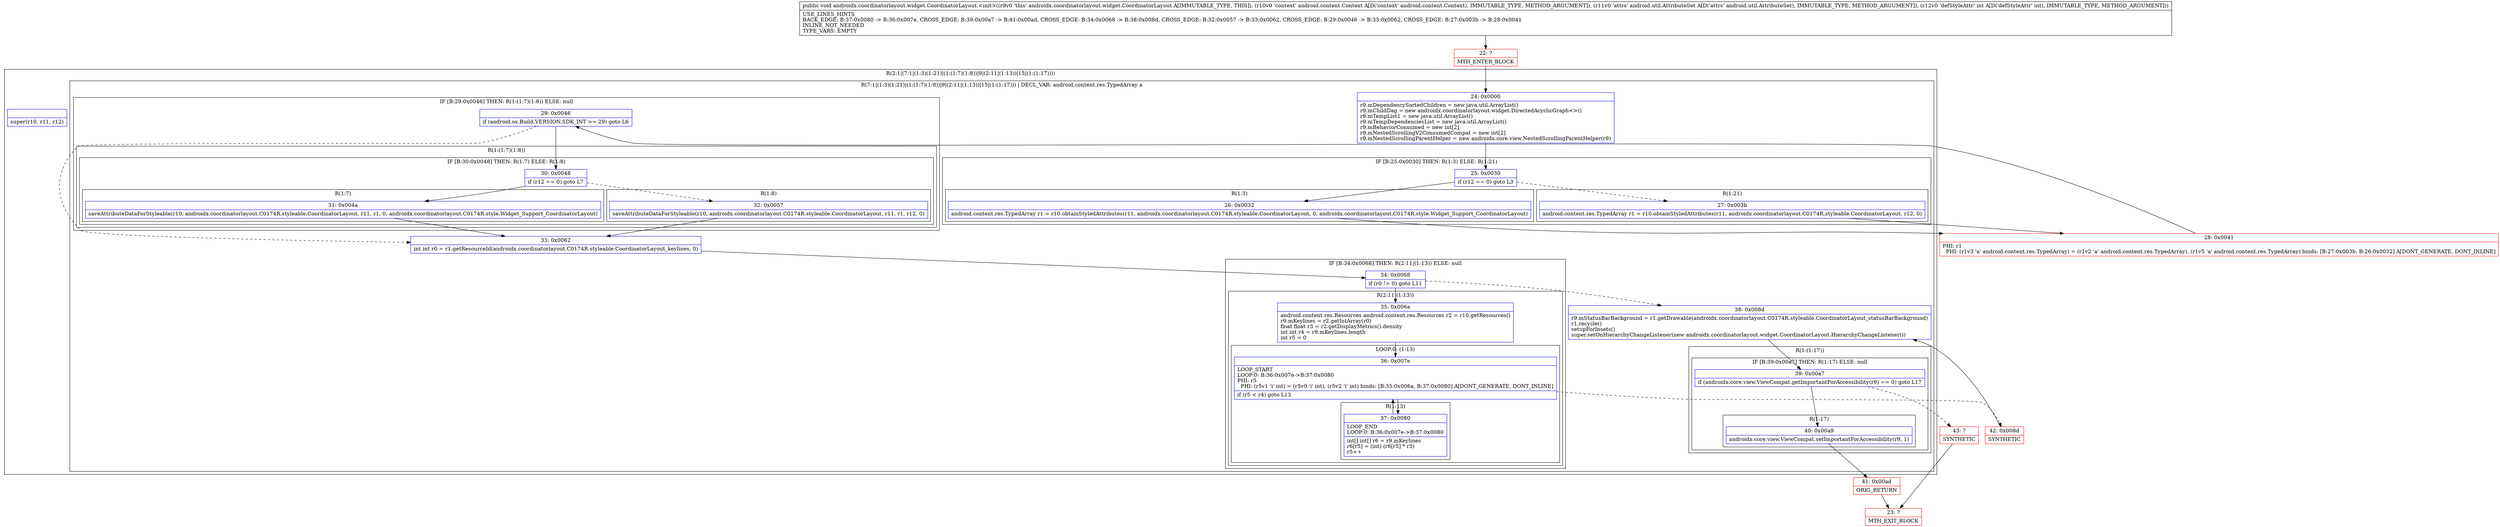 digraph "CFG forandroidx.coordinatorlayout.widget.CoordinatorLayout.\<init\>(Landroid\/content\/Context;Landroid\/util\/AttributeSet;I)V" {
subgraph cluster_Region_1065425716 {
label = "R(2:1|(7:1|(1:3)(1:21)|(1:(1:7)(1:8))|9|(2:11|(1:13))|15|(1:(1:17))))";
node [shape=record,color=blue];
Node_InsnContainer_1364410205 [shape=record,label="{|super(r10, r11, r12)\l}"];
subgraph cluster_Region_1534267914 {
label = "R(7:1|(1:3)(1:21)|(1:(1:7)(1:8))|9|(2:11|(1:13))|15|(1:(1:17))) | DECL_VAR: android.content.res.TypedArray a\l";
node [shape=record,color=blue];
Node_24 [shape=record,label="{24\:\ 0x0000|r9.mDependencySortedChildren = new java.util.ArrayList()\lr9.mChildDag = new androidx.coordinatorlayout.widget.DirectedAcyclicGraph\<\>()\lr9.mTempList1 = new java.util.ArrayList()\lr9.mTempDependenciesList = new java.util.ArrayList()\lr9.mBehaviorConsumed = new int[2]\lr9.mNestedScrollingV2ConsumedCompat = new int[2]\lr9.mNestedScrollingParentHelper = new androidx.core.view.NestedScrollingParentHelper(r9)\l}"];
subgraph cluster_IfRegion_1415371819 {
label = "IF [B:25:0x0030] THEN: R(1:3) ELSE: R(1:21)";
node [shape=record,color=blue];
Node_25 [shape=record,label="{25\:\ 0x0030|if (r12 == 0) goto L3\l}"];
subgraph cluster_Region_1628416730 {
label = "R(1:3)";
node [shape=record,color=blue];
Node_26 [shape=record,label="{26\:\ 0x0032|android.content.res.TypedArray r1 = r10.obtainStyledAttributes(r11, androidx.coordinatorlayout.C0174R.styleable.CoordinatorLayout, 0, androidx.coordinatorlayout.C0174R.style.Widget_Support_CoordinatorLayout)\l}"];
}
subgraph cluster_Region_1007466095 {
label = "R(1:21)";
node [shape=record,color=blue];
Node_27 [shape=record,label="{27\:\ 0x003b|android.content.res.TypedArray r1 = r10.obtainStyledAttributes(r11, androidx.coordinatorlayout.C0174R.styleable.CoordinatorLayout, r12, 0)\l}"];
}
}
subgraph cluster_IfRegion_1608559025 {
label = "IF [B:29:0x0046] THEN: R(1:(1:7)(1:8)) ELSE: null";
node [shape=record,color=blue];
Node_29 [shape=record,label="{29\:\ 0x0046|if (android.os.Build.VERSION.SDK_INT \>= 29) goto L6\l}"];
subgraph cluster_Region_1745830338 {
label = "R(1:(1:7)(1:8))";
node [shape=record,color=blue];
subgraph cluster_IfRegion_552477257 {
label = "IF [B:30:0x0048] THEN: R(1:7) ELSE: R(1:8)";
node [shape=record,color=blue];
Node_30 [shape=record,label="{30\:\ 0x0048|if (r12 == 0) goto L7\l}"];
subgraph cluster_Region_308350971 {
label = "R(1:7)";
node [shape=record,color=blue];
Node_31 [shape=record,label="{31\:\ 0x004a|saveAttributeDataForStyleable(r10, androidx.coordinatorlayout.C0174R.styleable.CoordinatorLayout, r11, r1, 0, androidx.coordinatorlayout.C0174R.style.Widget_Support_CoordinatorLayout)\l}"];
}
subgraph cluster_Region_1217827111 {
label = "R(1:8)";
node [shape=record,color=blue];
Node_32 [shape=record,label="{32\:\ 0x0057|saveAttributeDataForStyleable(r10, androidx.coordinatorlayout.C0174R.styleable.CoordinatorLayout, r11, r1, r12, 0)\l}"];
}
}
}
}
Node_33 [shape=record,label="{33\:\ 0x0062|int int r0 = r1.getResourceId(androidx.coordinatorlayout.C0174R.styleable.CoordinatorLayout_keylines, 0)\l}"];
subgraph cluster_IfRegion_1472107578 {
label = "IF [B:34:0x0068] THEN: R(2:11|(1:13)) ELSE: null";
node [shape=record,color=blue];
Node_34 [shape=record,label="{34\:\ 0x0068|if (r0 != 0) goto L11\l}"];
subgraph cluster_Region_249102188 {
label = "R(2:11|(1:13))";
node [shape=record,color=blue];
Node_35 [shape=record,label="{35\:\ 0x006a|android.content.res.Resources android.content.res.Resources r2 = r10.getResources()\lr9.mKeylines = r2.getIntArray(r0)\lfloat float r3 = r2.getDisplayMetrics().density\lint int r4 = r9.mKeylines.length\lint r5 = 0\l}"];
subgraph cluster_LoopRegion_1371373068 {
label = "LOOP:0: (1:13)";
node [shape=record,color=blue];
Node_36 [shape=record,label="{36\:\ 0x007e|LOOP_START\lLOOP:0: B:36:0x007e\-\>B:37:0x0080\lPHI: r5 \l  PHI: (r5v1 'i' int) = (r5v0 'i' int), (r5v2 'i' int) binds: [B:35:0x006a, B:37:0x0080] A[DONT_GENERATE, DONT_INLINE]\l|if (r5 \< r4) goto L13\l}"];
subgraph cluster_Region_312335639 {
label = "R(1:13)";
node [shape=record,color=blue];
Node_37 [shape=record,label="{37\:\ 0x0080|LOOP_END\lLOOP:0: B:36:0x007e\-\>B:37:0x0080\l|int[] int[] r6 = r9.mKeylines\lr6[r5] = (int) (r6[r5] * r3)\lr5++\l}"];
}
}
}
}
Node_38 [shape=record,label="{38\:\ 0x008d|r9.mStatusBarBackground = r1.getDrawable(androidx.coordinatorlayout.C0174R.styleable.CoordinatorLayout_statusBarBackground)\lr1.recycle()\lsetupForInsets()\lsuper.setOnHierarchyChangeListener(new androidx.coordinatorlayout.widget.CoordinatorLayout.HierarchyChangeListener())\l}"];
subgraph cluster_Region_1510332582 {
label = "R(1:(1:17))";
node [shape=record,color=blue];
subgraph cluster_IfRegion_187188677 {
label = "IF [B:39:0x00a7] THEN: R(1:17) ELSE: null";
node [shape=record,color=blue];
Node_39 [shape=record,label="{39\:\ 0x00a7|if (androidx.core.view.ViewCompat.getImportantForAccessibility(r9) == 0) goto L17\l}"];
subgraph cluster_Region_296525196 {
label = "R(1:17)";
node [shape=record,color=blue];
Node_40 [shape=record,label="{40\:\ 0x00a9|androidx.core.view.ViewCompat.setImportantForAccessibility(r9, 1)\l}"];
}
}
}
}
}
Node_22 [shape=record,color=red,label="{22\:\ ?|MTH_ENTER_BLOCK\l}"];
Node_28 [shape=record,color=red,label="{28\:\ 0x0041|PHI: r1 \l  PHI: (r1v3 'a' android.content.res.TypedArray) = (r1v2 'a' android.content.res.TypedArray), (r1v5 'a' android.content.res.TypedArray) binds: [B:27:0x003b, B:26:0x0032] A[DONT_GENERATE, DONT_INLINE]\l}"];
Node_42 [shape=record,color=red,label="{42\:\ 0x008d|SYNTHETIC\l}"];
Node_41 [shape=record,color=red,label="{41\:\ 0x00ad|ORIG_RETURN\l}"];
Node_23 [shape=record,color=red,label="{23\:\ ?|MTH_EXIT_BLOCK\l}"];
Node_43 [shape=record,color=red,label="{43\:\ ?|SYNTHETIC\l}"];
MethodNode[shape=record,label="{public void androidx.coordinatorlayout.widget.CoordinatorLayout.\<init\>((r9v0 'this' androidx.coordinatorlayout.widget.CoordinatorLayout A[IMMUTABLE_TYPE, THIS]), (r10v0 'context' android.content.Context A[D('context' android.content.Context), IMMUTABLE_TYPE, METHOD_ARGUMENT]), (r11v0 'attrs' android.util.AttributeSet A[D('attrs' android.util.AttributeSet), IMMUTABLE_TYPE, METHOD_ARGUMENT]), (r12v0 'defStyleAttr' int A[D('defStyleAttr' int), IMMUTABLE_TYPE, METHOD_ARGUMENT]))  | USE_LINES_HINTS\lBACK_EDGE: B:37:0x0080 \-\> B:36:0x007e, CROSS_EDGE: B:39:0x00a7 \-\> B:41:0x00ad, CROSS_EDGE: B:34:0x0068 \-\> B:38:0x008d, CROSS_EDGE: B:32:0x0057 \-\> B:33:0x0062, CROSS_EDGE: B:29:0x0046 \-\> B:33:0x0062, CROSS_EDGE: B:27:0x003b \-\> B:28:0x0041\lINLINE_NOT_NEEDED\lTYPE_VARS: EMPTY\l}"];
MethodNode -> Node_22;Node_24 -> Node_25;
Node_25 -> Node_26;
Node_25 -> Node_27[style=dashed];
Node_26 -> Node_28;
Node_27 -> Node_28;
Node_29 -> Node_30;
Node_29 -> Node_33[style=dashed];
Node_30 -> Node_31;
Node_30 -> Node_32[style=dashed];
Node_31 -> Node_33;
Node_32 -> Node_33;
Node_33 -> Node_34;
Node_34 -> Node_35;
Node_34 -> Node_38[style=dashed];
Node_35 -> Node_36;
Node_36 -> Node_37;
Node_36 -> Node_42[style=dashed];
Node_37 -> Node_36;
Node_38 -> Node_39;
Node_39 -> Node_40;
Node_39 -> Node_43[style=dashed];
Node_40 -> Node_41;
Node_22 -> Node_24;
Node_28 -> Node_29;
Node_42 -> Node_38;
Node_41 -> Node_23;
Node_43 -> Node_23;
}

